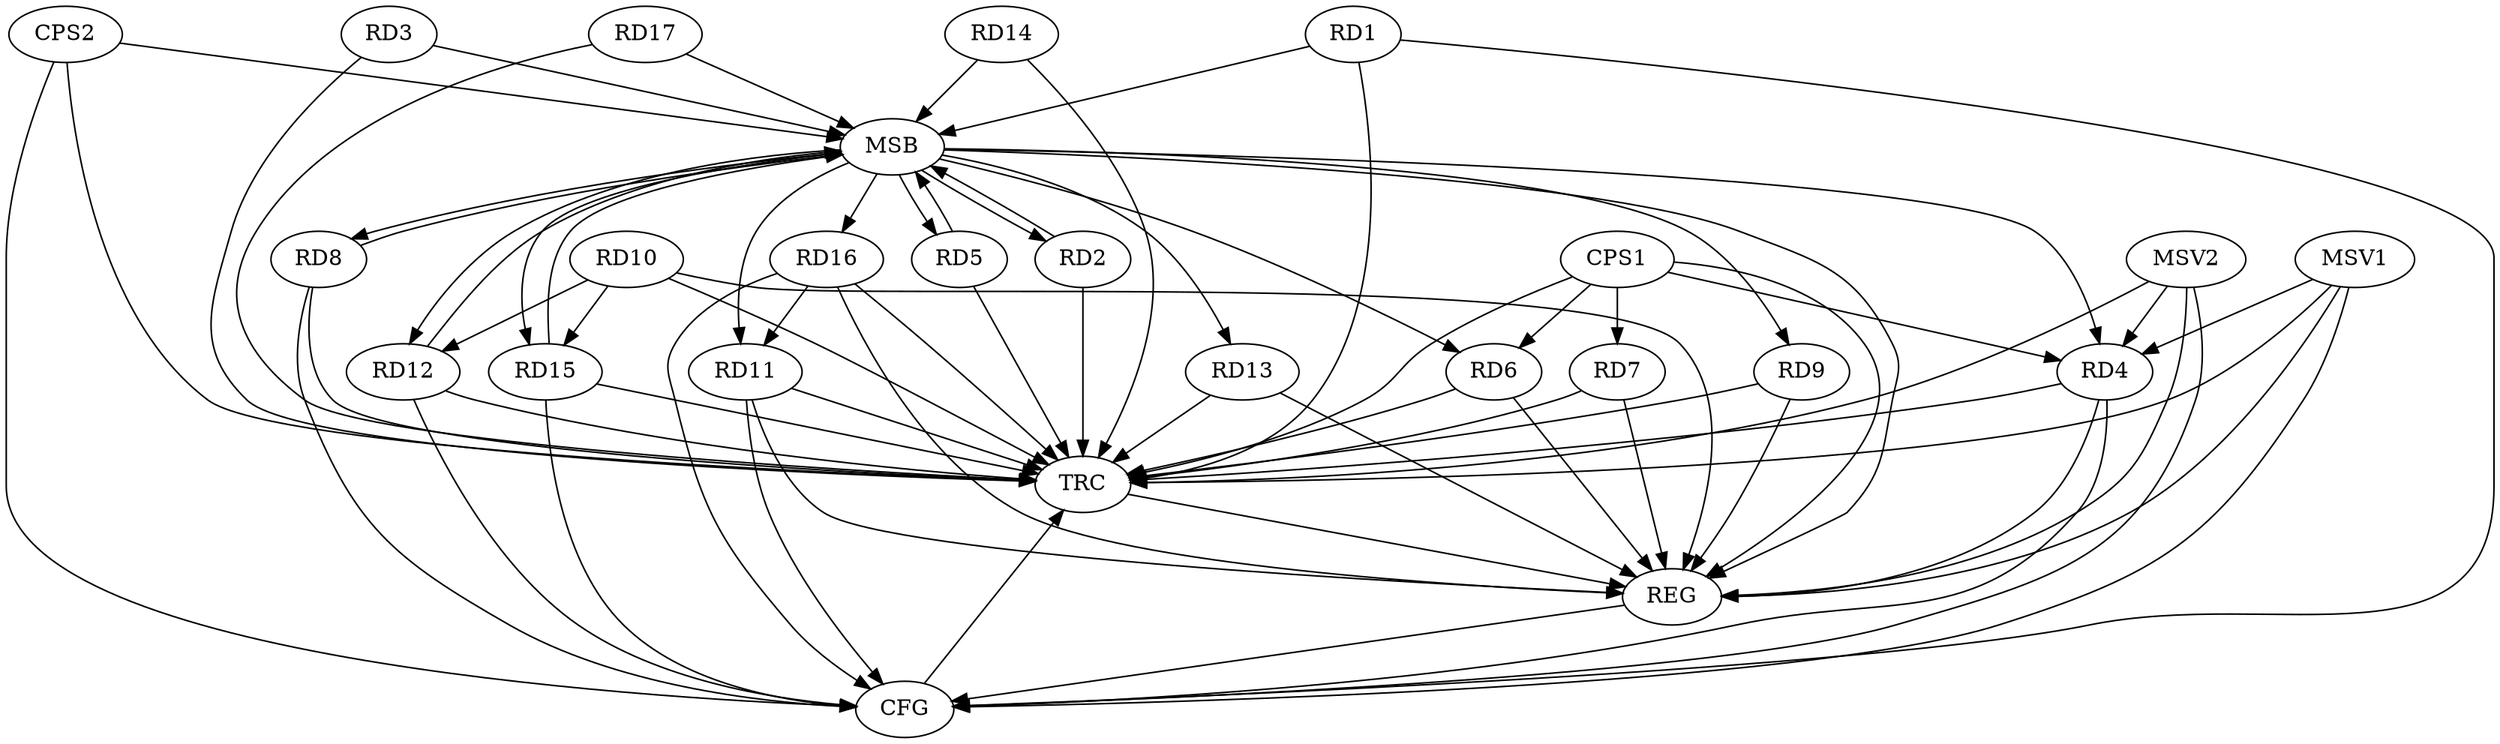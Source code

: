 strict digraph G {
  RD1 [ label="RD1" ];
  RD2 [ label="RD2" ];
  RD3 [ label="RD3" ];
  RD4 [ label="RD4" ];
  RD5 [ label="RD5" ];
  RD6 [ label="RD6" ];
  RD7 [ label="RD7" ];
  RD8 [ label="RD8" ];
  RD9 [ label="RD9" ];
  RD10 [ label="RD10" ];
  RD11 [ label="RD11" ];
  RD12 [ label="RD12" ];
  RD13 [ label="RD13" ];
  RD14 [ label="RD14" ];
  RD15 [ label="RD15" ];
  RD16 [ label="RD16" ];
  RD17 [ label="RD17" ];
  CPS1 [ label="CPS1" ];
  CPS2 [ label="CPS2" ];
  REG [ label="REG" ];
  MSB [ label="MSB" ];
  CFG [ label="CFG" ];
  TRC [ label="TRC" ];
  MSV1 [ label="MSV1" ];
  MSV2 [ label="MSV2" ];
  RD10 -> RD12;
  RD10 -> RD15;
  RD16 -> RD11;
  CPS1 -> RD4;
  CPS1 -> RD6;
  CPS1 -> RD7;
  RD4 -> REG;
  RD6 -> REG;
  RD7 -> REG;
  RD9 -> REG;
  RD10 -> REG;
  RD11 -> REG;
  RD13 -> REG;
  RD16 -> REG;
  CPS1 -> REG;
  RD1 -> MSB;
  MSB -> RD2;
  MSB -> RD11;
  MSB -> RD15;
  MSB -> REG;
  RD2 -> MSB;
  MSB -> RD5;
  RD3 -> MSB;
  MSB -> RD4;
  MSB -> RD8;
  RD5 -> MSB;
  MSB -> RD12;
  RD8 -> MSB;
  MSB -> RD16;
  RD12 -> MSB;
  RD14 -> MSB;
  MSB -> RD6;
  RD15 -> MSB;
  RD17 -> MSB;
  MSB -> RD9;
  CPS2 -> MSB;
  MSB -> RD13;
  RD4 -> CFG;
  RD8 -> CFG;
  RD16 -> CFG;
  RD1 -> CFG;
  CPS2 -> CFG;
  RD15 -> CFG;
  RD12 -> CFG;
  RD11 -> CFG;
  REG -> CFG;
  RD1 -> TRC;
  RD2 -> TRC;
  RD3 -> TRC;
  RD4 -> TRC;
  RD5 -> TRC;
  RD6 -> TRC;
  RD7 -> TRC;
  RD8 -> TRC;
  RD9 -> TRC;
  RD10 -> TRC;
  RD11 -> TRC;
  RD12 -> TRC;
  RD13 -> TRC;
  RD14 -> TRC;
  RD15 -> TRC;
  RD16 -> TRC;
  RD17 -> TRC;
  CPS1 -> TRC;
  CPS2 -> TRC;
  CFG -> TRC;
  TRC -> REG;
  MSV1 -> RD4;
  MSV1 -> REG;
  MSV1 -> TRC;
  MSV1 -> CFG;
  MSV2 -> RD4;
  MSV2 -> REG;
  MSV2 -> TRC;
  MSV2 -> CFG;
}
